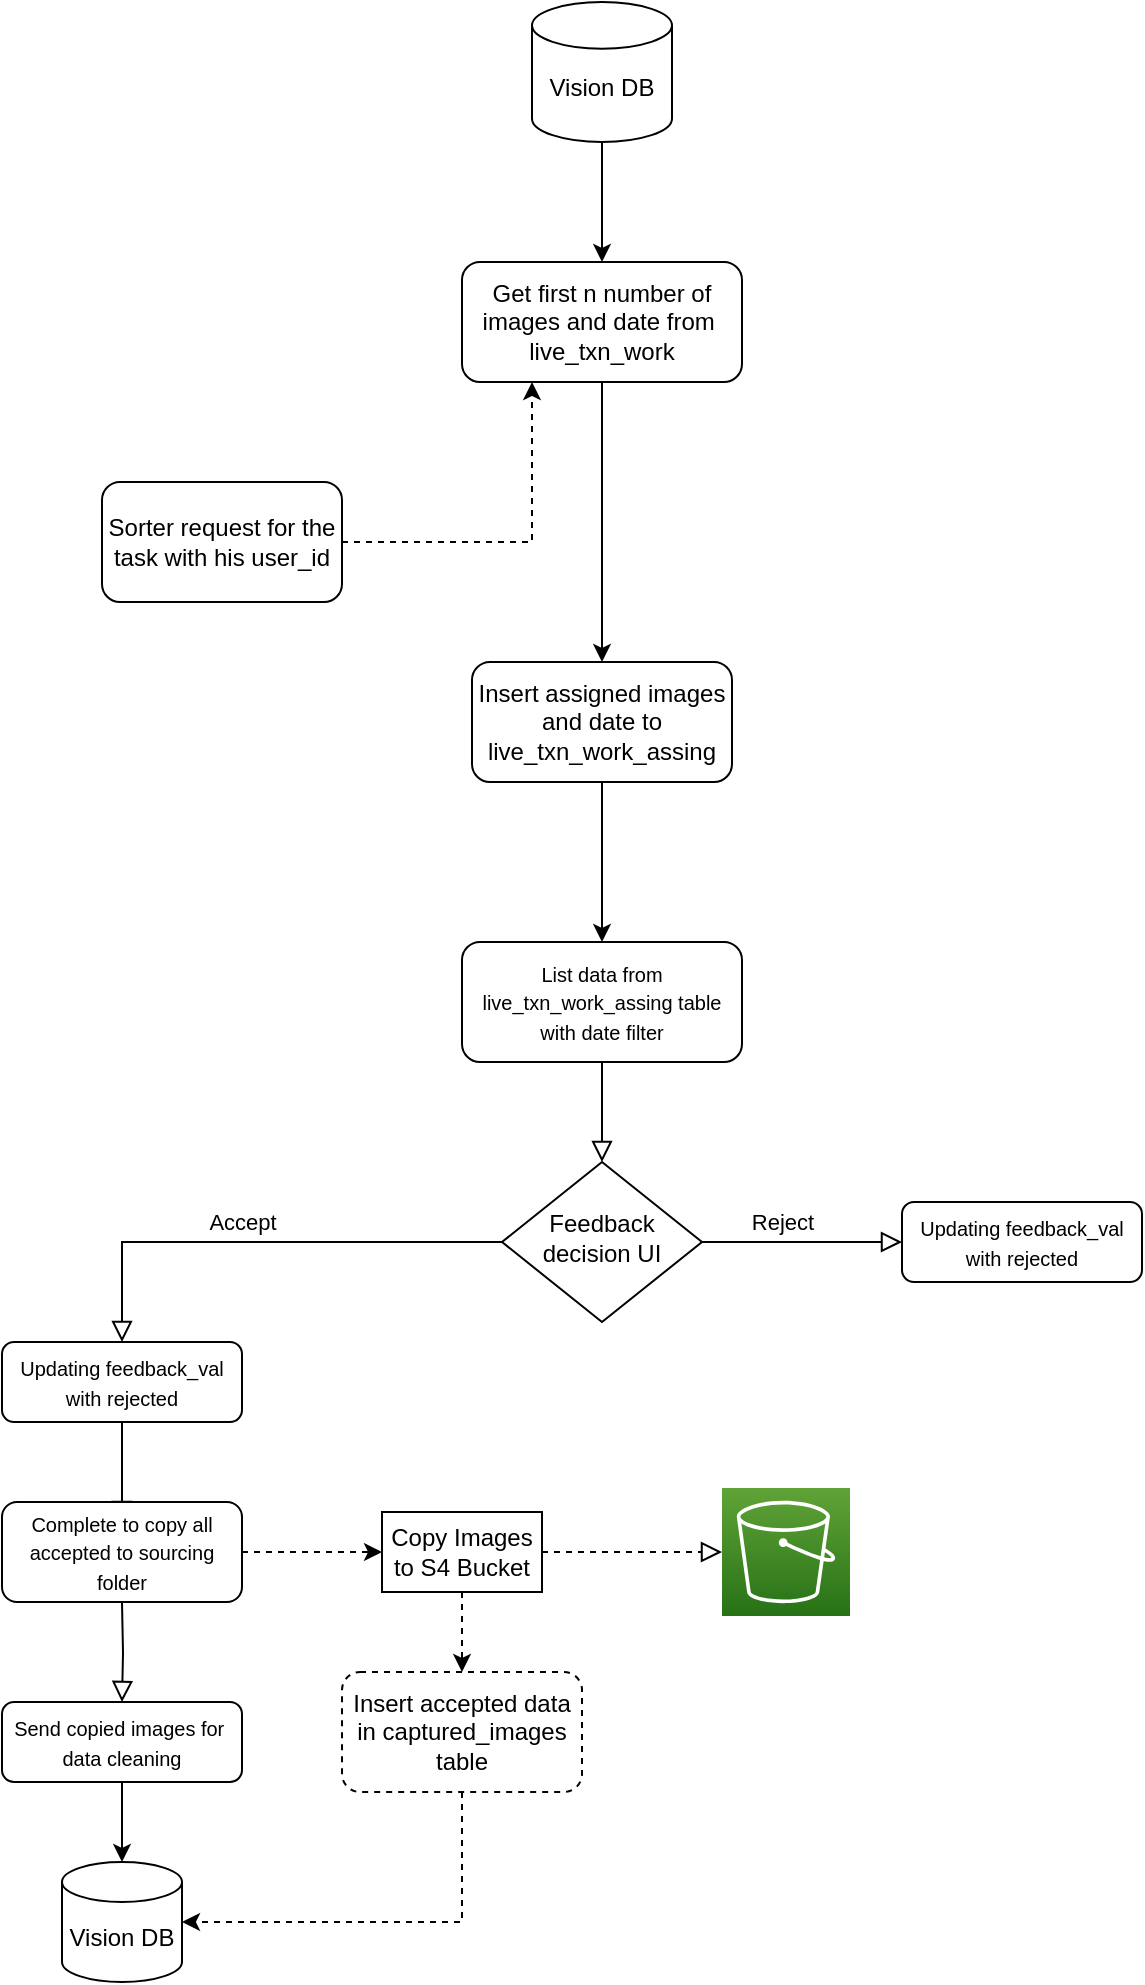 <mxfile version="21.6.2" type="github">
  <diagram name="Page-1" id="oymeVbD86K6y3CQjtuVk">
    <mxGraphModel dx="1648" dy="1617" grid="1" gridSize="10" guides="1" tooltips="1" connect="1" arrows="1" fold="1" page="1" pageScale="1" pageWidth="827" pageHeight="1169" math="0" shadow="0">
      <root>
        <mxCell id="0" />
        <mxCell id="1" parent="0" />
        <mxCell id="TFMEDgf7NPYoONva51vZ-1" value="" style="rounded=0;html=1;jettySize=auto;orthogonalLoop=1;fontSize=11;endArrow=block;endFill=0;endSize=8;strokeWidth=1;shadow=0;labelBackgroundColor=none;edgeStyle=orthogonalEdgeStyle;" edge="1" parent="1" source="TFMEDgf7NPYoONva51vZ-2">
          <mxGeometry relative="1" as="geometry">
            <mxPoint x="-100" y="160" as="targetPoint" />
          </mxGeometry>
        </mxCell>
        <mxCell id="TFMEDgf7NPYoONva51vZ-2" value="&lt;font style=&quot;font-size: 10px;&quot;&gt;List data from&lt;br&gt;live_txn_work_assing&amp;nbsp;table with date filter&lt;/font&gt;" style="rounded=1;whiteSpace=wrap;html=1;fontSize=12;glass=0;strokeWidth=1;shadow=0;" vertex="1" parent="1">
          <mxGeometry x="-170" y="50" width="140" height="60" as="geometry" />
        </mxCell>
        <mxCell id="TFMEDgf7NPYoONva51vZ-3" value="Accept" style="rounded=0;html=1;jettySize=auto;orthogonalLoop=1;fontSize=11;endArrow=block;endFill=0;endSize=8;strokeWidth=1;shadow=0;labelBackgroundColor=none;edgeStyle=orthogonalEdgeStyle;exitX=0;exitY=0.5;exitDx=0;exitDy=0;" edge="1" parent="1" source="TFMEDgf7NPYoONva51vZ-5" target="TFMEDgf7NPYoONva51vZ-6">
          <mxGeometry x="0.083" y="-10" relative="1" as="geometry">
            <mxPoint as="offset" />
          </mxGeometry>
        </mxCell>
        <mxCell id="TFMEDgf7NPYoONva51vZ-4" value="Reject" style="edgeStyle=orthogonalEdgeStyle;rounded=0;html=1;jettySize=auto;orthogonalLoop=1;fontSize=11;endArrow=block;endFill=0;endSize=8;strokeWidth=1;shadow=0;labelBackgroundColor=none;" edge="1" parent="1" source="TFMEDgf7NPYoONva51vZ-5" target="TFMEDgf7NPYoONva51vZ-7">
          <mxGeometry x="-0.2" y="10" relative="1" as="geometry">
            <mxPoint as="offset" />
          </mxGeometry>
        </mxCell>
        <mxCell id="TFMEDgf7NPYoONva51vZ-5" value="Feedback&lt;br&gt;decision UI" style="rhombus;whiteSpace=wrap;html=1;shadow=0;fontFamily=Helvetica;fontSize=12;align=center;strokeWidth=1;spacing=6;spacingTop=-4;" vertex="1" parent="1">
          <mxGeometry x="-150" y="160" width="100" height="80" as="geometry" />
        </mxCell>
        <mxCell id="TFMEDgf7NPYoONva51vZ-6" value="&lt;font style=&quot;font-size: 10px;&quot;&gt;Updating feedback_val with rejected&lt;/font&gt;" style="rounded=1;whiteSpace=wrap;html=1;fontSize=12;glass=0;strokeWidth=1;shadow=0;" vertex="1" parent="1">
          <mxGeometry x="-400" y="250" width="120" height="40" as="geometry" />
        </mxCell>
        <mxCell id="TFMEDgf7NPYoONva51vZ-7" value="&lt;font style=&quot;font-size: 10px;&quot;&gt;Updating feedback_val with rejected&lt;/font&gt;" style="rounded=1;whiteSpace=wrap;html=1;fontSize=12;glass=0;strokeWidth=1;shadow=0;" vertex="1" parent="1">
          <mxGeometry x="50" y="180" width="120" height="40" as="geometry" />
        </mxCell>
        <mxCell id="TFMEDgf7NPYoONva51vZ-8" value="" style="rounded=0;html=1;jettySize=auto;orthogonalLoop=1;fontSize=11;endArrow=block;endFill=0;endSize=8;strokeWidth=1;shadow=0;labelBackgroundColor=none;edgeStyle=orthogonalEdgeStyle;exitX=0.5;exitY=1;exitDx=0;exitDy=0;" edge="1" parent="1" source="TFMEDgf7NPYoONva51vZ-6">
          <mxGeometry x="0.333" y="20" relative="1" as="geometry">
            <mxPoint as="offset" />
            <mxPoint x="-330" y="200" as="sourcePoint" />
            <mxPoint x="-340" y="340" as="targetPoint" />
          </mxGeometry>
        </mxCell>
        <mxCell id="TFMEDgf7NPYoONva51vZ-9" style="edgeStyle=orthogonalEdgeStyle;rounded=0;orthogonalLoop=1;jettySize=auto;html=1;entryX=0;entryY=0.5;entryDx=0;entryDy=0;dashed=1;" edge="1" parent="1" source="TFMEDgf7NPYoONva51vZ-10" target="TFMEDgf7NPYoONva51vZ-17">
          <mxGeometry relative="1" as="geometry" />
        </mxCell>
        <mxCell id="TFMEDgf7NPYoONva51vZ-10" value="&lt;font style=&quot;font-size: 10px;&quot;&gt;Complete to copy all accepted to sourcing folder&lt;br&gt;&lt;/font&gt;" style="rounded=1;whiteSpace=wrap;html=1;fontSize=12;glass=0;strokeWidth=1;shadow=0;" vertex="1" parent="1">
          <mxGeometry x="-400" y="330" width="120" height="50" as="geometry" />
        </mxCell>
        <mxCell id="TFMEDgf7NPYoONva51vZ-11" value="" style="rounded=0;html=1;jettySize=auto;orthogonalLoop=1;fontSize=11;endArrow=block;endFill=0;endSize=8;strokeWidth=1;shadow=0;labelBackgroundColor=none;edgeStyle=orthogonalEdgeStyle;exitX=1;exitY=0.5;exitDx=0;exitDy=0;dashed=1;entryX=0;entryY=0.5;entryDx=0;entryDy=0;entryPerimeter=0;" edge="1" parent="1" source="TFMEDgf7NPYoONva51vZ-17" target="TFMEDgf7NPYoONva51vZ-15">
          <mxGeometry x="0.333" y="20" relative="1" as="geometry">
            <mxPoint as="offset" />
            <mxPoint x="-115" y="405" as="sourcePoint" />
            <mxPoint x="-110" y="410" as="targetPoint" />
            <Array as="points">
              <mxPoint x="-60" y="355" />
              <mxPoint x="-60" y="355" />
            </Array>
          </mxGeometry>
        </mxCell>
        <mxCell id="TFMEDgf7NPYoONva51vZ-12" value="" style="edgeStyle=orthogonalEdgeStyle;rounded=0;orthogonalLoop=1;jettySize=auto;html=1;" edge="1" parent="1" source="TFMEDgf7NPYoONva51vZ-13" target="TFMEDgf7NPYoONva51vZ-18">
          <mxGeometry relative="1" as="geometry" />
        </mxCell>
        <mxCell id="TFMEDgf7NPYoONva51vZ-13" value="&lt;font style=&quot;font-size: 10px;&quot;&gt;Send copied images for&amp;nbsp;&lt;br&gt;data cleaning&lt;br&gt;&lt;/font&gt;" style="rounded=1;whiteSpace=wrap;html=1;fontSize=12;glass=0;strokeWidth=1;shadow=0;" vertex="1" parent="1">
          <mxGeometry x="-400" y="430" width="120" height="40" as="geometry" />
        </mxCell>
        <mxCell id="TFMEDgf7NPYoONva51vZ-14" value="" style="rounded=0;html=1;jettySize=auto;orthogonalLoop=1;fontSize=11;endArrow=block;endFill=0;endSize=8;strokeWidth=1;shadow=0;labelBackgroundColor=none;edgeStyle=orthogonalEdgeStyle;exitX=0.5;exitY=1;exitDx=0;exitDy=0;exitPerimeter=0;entryX=0.5;entryY=0;entryDx=0;entryDy=0;" edge="1" parent="1" target="TFMEDgf7NPYoONva51vZ-13">
          <mxGeometry x="0.333" y="20" relative="1" as="geometry">
            <mxPoint as="offset" />
            <mxPoint x="-340" y="380" as="sourcePoint" />
            <mxPoint x="-330" y="210" as="targetPoint" />
          </mxGeometry>
        </mxCell>
        <mxCell id="TFMEDgf7NPYoONva51vZ-15" value="" style="sketch=0;points=[[0,0,0],[0.25,0,0],[0.5,0,0],[0.75,0,0],[1,0,0],[0,1,0],[0.25,1,0],[0.5,1,0],[0.75,1,0],[1,1,0],[0,0.25,0],[0,0.5,0],[0,0.75,0],[1,0.25,0],[1,0.5,0],[1,0.75,0]];outlineConnect=0;fontColor=#232F3E;gradientColor=#60A337;gradientDirection=north;fillColor=#277116;strokeColor=#ffffff;dashed=0;verticalLabelPosition=bottom;verticalAlign=top;align=center;html=1;fontSize=12;fontStyle=0;aspect=fixed;shape=mxgraph.aws4.resourceIcon;resIcon=mxgraph.aws4.s3;direction=east;" vertex="1" parent="1">
          <mxGeometry x="-40" y="323" width="64" height="64" as="geometry" />
        </mxCell>
        <mxCell id="TFMEDgf7NPYoONva51vZ-16" value="" style="edgeStyle=orthogonalEdgeStyle;rounded=0;orthogonalLoop=1;jettySize=auto;html=1;dashed=1;" edge="1" parent="1" source="TFMEDgf7NPYoONva51vZ-17" target="TFMEDgf7NPYoONva51vZ-20">
          <mxGeometry relative="1" as="geometry" />
        </mxCell>
        <mxCell id="TFMEDgf7NPYoONva51vZ-17" value="Copy Images to S4 Bucket" style="whiteSpace=wrap;html=1;" vertex="1" parent="1">
          <mxGeometry x="-210" y="335" width="80" height="40" as="geometry" />
        </mxCell>
        <mxCell id="TFMEDgf7NPYoONva51vZ-18" value="&lt;br&gt;Vision DB" style="strokeWidth=1;html=1;shape=mxgraph.flowchart.database;whiteSpace=wrap;" vertex="1" parent="1">
          <mxGeometry x="-370" y="510" width="60" height="60" as="geometry" />
        </mxCell>
        <mxCell id="TFMEDgf7NPYoONva51vZ-19" style="edgeStyle=orthogonalEdgeStyle;rounded=0;orthogonalLoop=1;jettySize=auto;html=1;dashed=1;entryX=1;entryY=0.5;entryDx=0;entryDy=0;entryPerimeter=0;exitX=0.5;exitY=1;exitDx=0;exitDy=0;" edge="1" parent="1" source="TFMEDgf7NPYoONva51vZ-20" target="TFMEDgf7NPYoONva51vZ-18">
          <mxGeometry relative="1" as="geometry">
            <mxPoint x="-160" y="580" as="sourcePoint" />
            <mxPoint x="-300" y="580" as="targetPoint" />
            <Array as="points">
              <mxPoint x="-170" y="540" />
            </Array>
          </mxGeometry>
        </mxCell>
        <mxCell id="TFMEDgf7NPYoONva51vZ-20" value="Insert accepted data in captured_images table" style="whiteSpace=wrap;html=1;dashed=1;rounded=1;" vertex="1" parent="1">
          <mxGeometry x="-230" y="415" width="120" height="60" as="geometry" />
        </mxCell>
        <mxCell id="TFMEDgf7NPYoONva51vZ-24" style="edgeStyle=orthogonalEdgeStyle;rounded=0;orthogonalLoop=1;jettySize=auto;html=1;exitX=0.5;exitY=1;exitDx=0;exitDy=0;entryX=0.5;entryY=0;entryDx=0;entryDy=0;" edge="1" parent="1" source="TFMEDgf7NPYoONva51vZ-21" target="TFMEDgf7NPYoONva51vZ-25">
          <mxGeometry relative="1" as="geometry">
            <mxPoint x="-100" y="-170" as="targetPoint" />
          </mxGeometry>
        </mxCell>
        <mxCell id="TFMEDgf7NPYoONva51vZ-21" value="Get first n number of images and date from&amp;nbsp; live_txn_work" style="rounded=1;whiteSpace=wrap;html=1;" vertex="1" parent="1">
          <mxGeometry x="-170" y="-290" width="140" height="60" as="geometry" />
        </mxCell>
        <mxCell id="TFMEDgf7NPYoONva51vZ-23" value="" style="edgeStyle=orthogonalEdgeStyle;rounded=0;orthogonalLoop=1;jettySize=auto;html=1;" edge="1" parent="1" source="TFMEDgf7NPYoONva51vZ-22" target="TFMEDgf7NPYoONva51vZ-21">
          <mxGeometry relative="1" as="geometry" />
        </mxCell>
        <mxCell id="TFMEDgf7NPYoONva51vZ-22" value="&lt;br&gt;Vision DB" style="strokeWidth=1;html=1;shape=mxgraph.flowchart.database;whiteSpace=wrap;" vertex="1" parent="1">
          <mxGeometry x="-135" y="-420" width="70" height="70" as="geometry" />
        </mxCell>
        <mxCell id="TFMEDgf7NPYoONva51vZ-28" style="edgeStyle=orthogonalEdgeStyle;rounded=0;orthogonalLoop=1;jettySize=auto;html=1;exitX=0.5;exitY=1;exitDx=0;exitDy=0;entryX=0.5;entryY=0;entryDx=0;entryDy=0;" edge="1" parent="1" source="TFMEDgf7NPYoONva51vZ-25" target="TFMEDgf7NPYoONva51vZ-2">
          <mxGeometry relative="1" as="geometry">
            <mxPoint x="-100" y="40" as="targetPoint" />
          </mxGeometry>
        </mxCell>
        <mxCell id="TFMEDgf7NPYoONva51vZ-25" value="Insert assigned images and date to live_txn_work_assing" style="rounded=1;whiteSpace=wrap;html=1;" vertex="1" parent="1">
          <mxGeometry x="-165" y="-90" width="130" height="60" as="geometry" />
        </mxCell>
        <mxCell id="TFMEDgf7NPYoONva51vZ-27" style="edgeStyle=orthogonalEdgeStyle;rounded=0;orthogonalLoop=1;jettySize=auto;html=1;entryX=0.25;entryY=1;entryDx=0;entryDy=0;dashed=1;" edge="1" parent="1" source="TFMEDgf7NPYoONva51vZ-26" target="TFMEDgf7NPYoONva51vZ-21">
          <mxGeometry relative="1" as="geometry">
            <mxPoint x="-100" y="-230" as="targetPoint" />
          </mxGeometry>
        </mxCell>
        <mxCell id="TFMEDgf7NPYoONva51vZ-26" value="Sorter request for the task with his user_id" style="rounded=1;whiteSpace=wrap;html=1;" vertex="1" parent="1">
          <mxGeometry x="-350" y="-180" width="120" height="60" as="geometry" />
        </mxCell>
      </root>
    </mxGraphModel>
  </diagram>
</mxfile>
